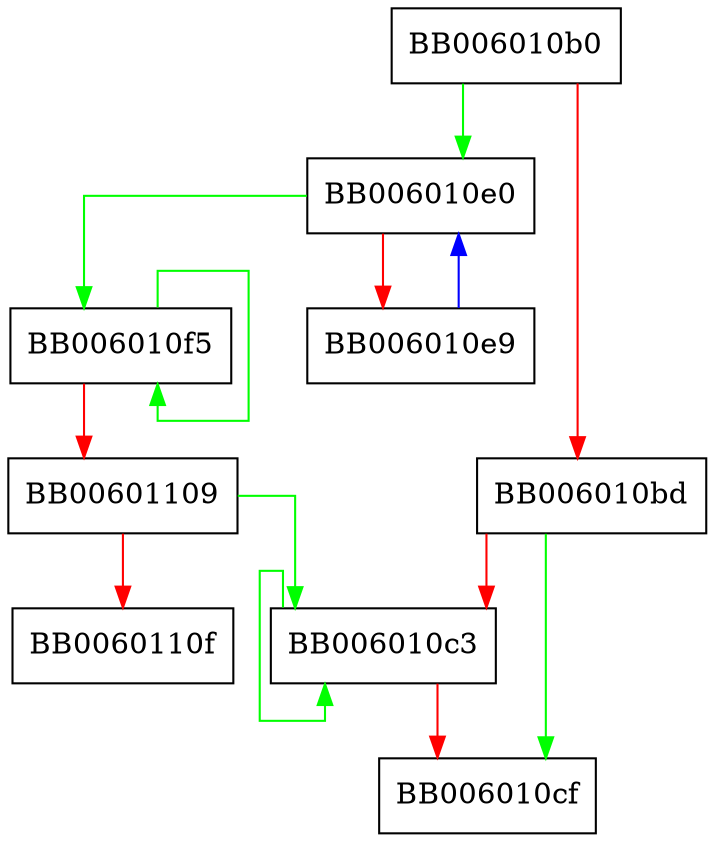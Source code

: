 digraph OPENSSL_cleanse {
  node [shape="box"];
  graph [splines=ortho];
  BB006010b0 -> BB006010e0 [color="green"];
  BB006010b0 -> BB006010bd [color="red"];
  BB006010bd -> BB006010cf [color="green"];
  BB006010bd -> BB006010c3 [color="red"];
  BB006010c3 -> BB006010c3 [color="green"];
  BB006010c3 -> BB006010cf [color="red"];
  BB006010e0 -> BB006010f5 [color="green"];
  BB006010e0 -> BB006010e9 [color="red"];
  BB006010e9 -> BB006010e0 [color="blue"];
  BB006010f5 -> BB006010f5 [color="green"];
  BB006010f5 -> BB00601109 [color="red"];
  BB00601109 -> BB006010c3 [color="green"];
  BB00601109 -> BB0060110f [color="red"];
}